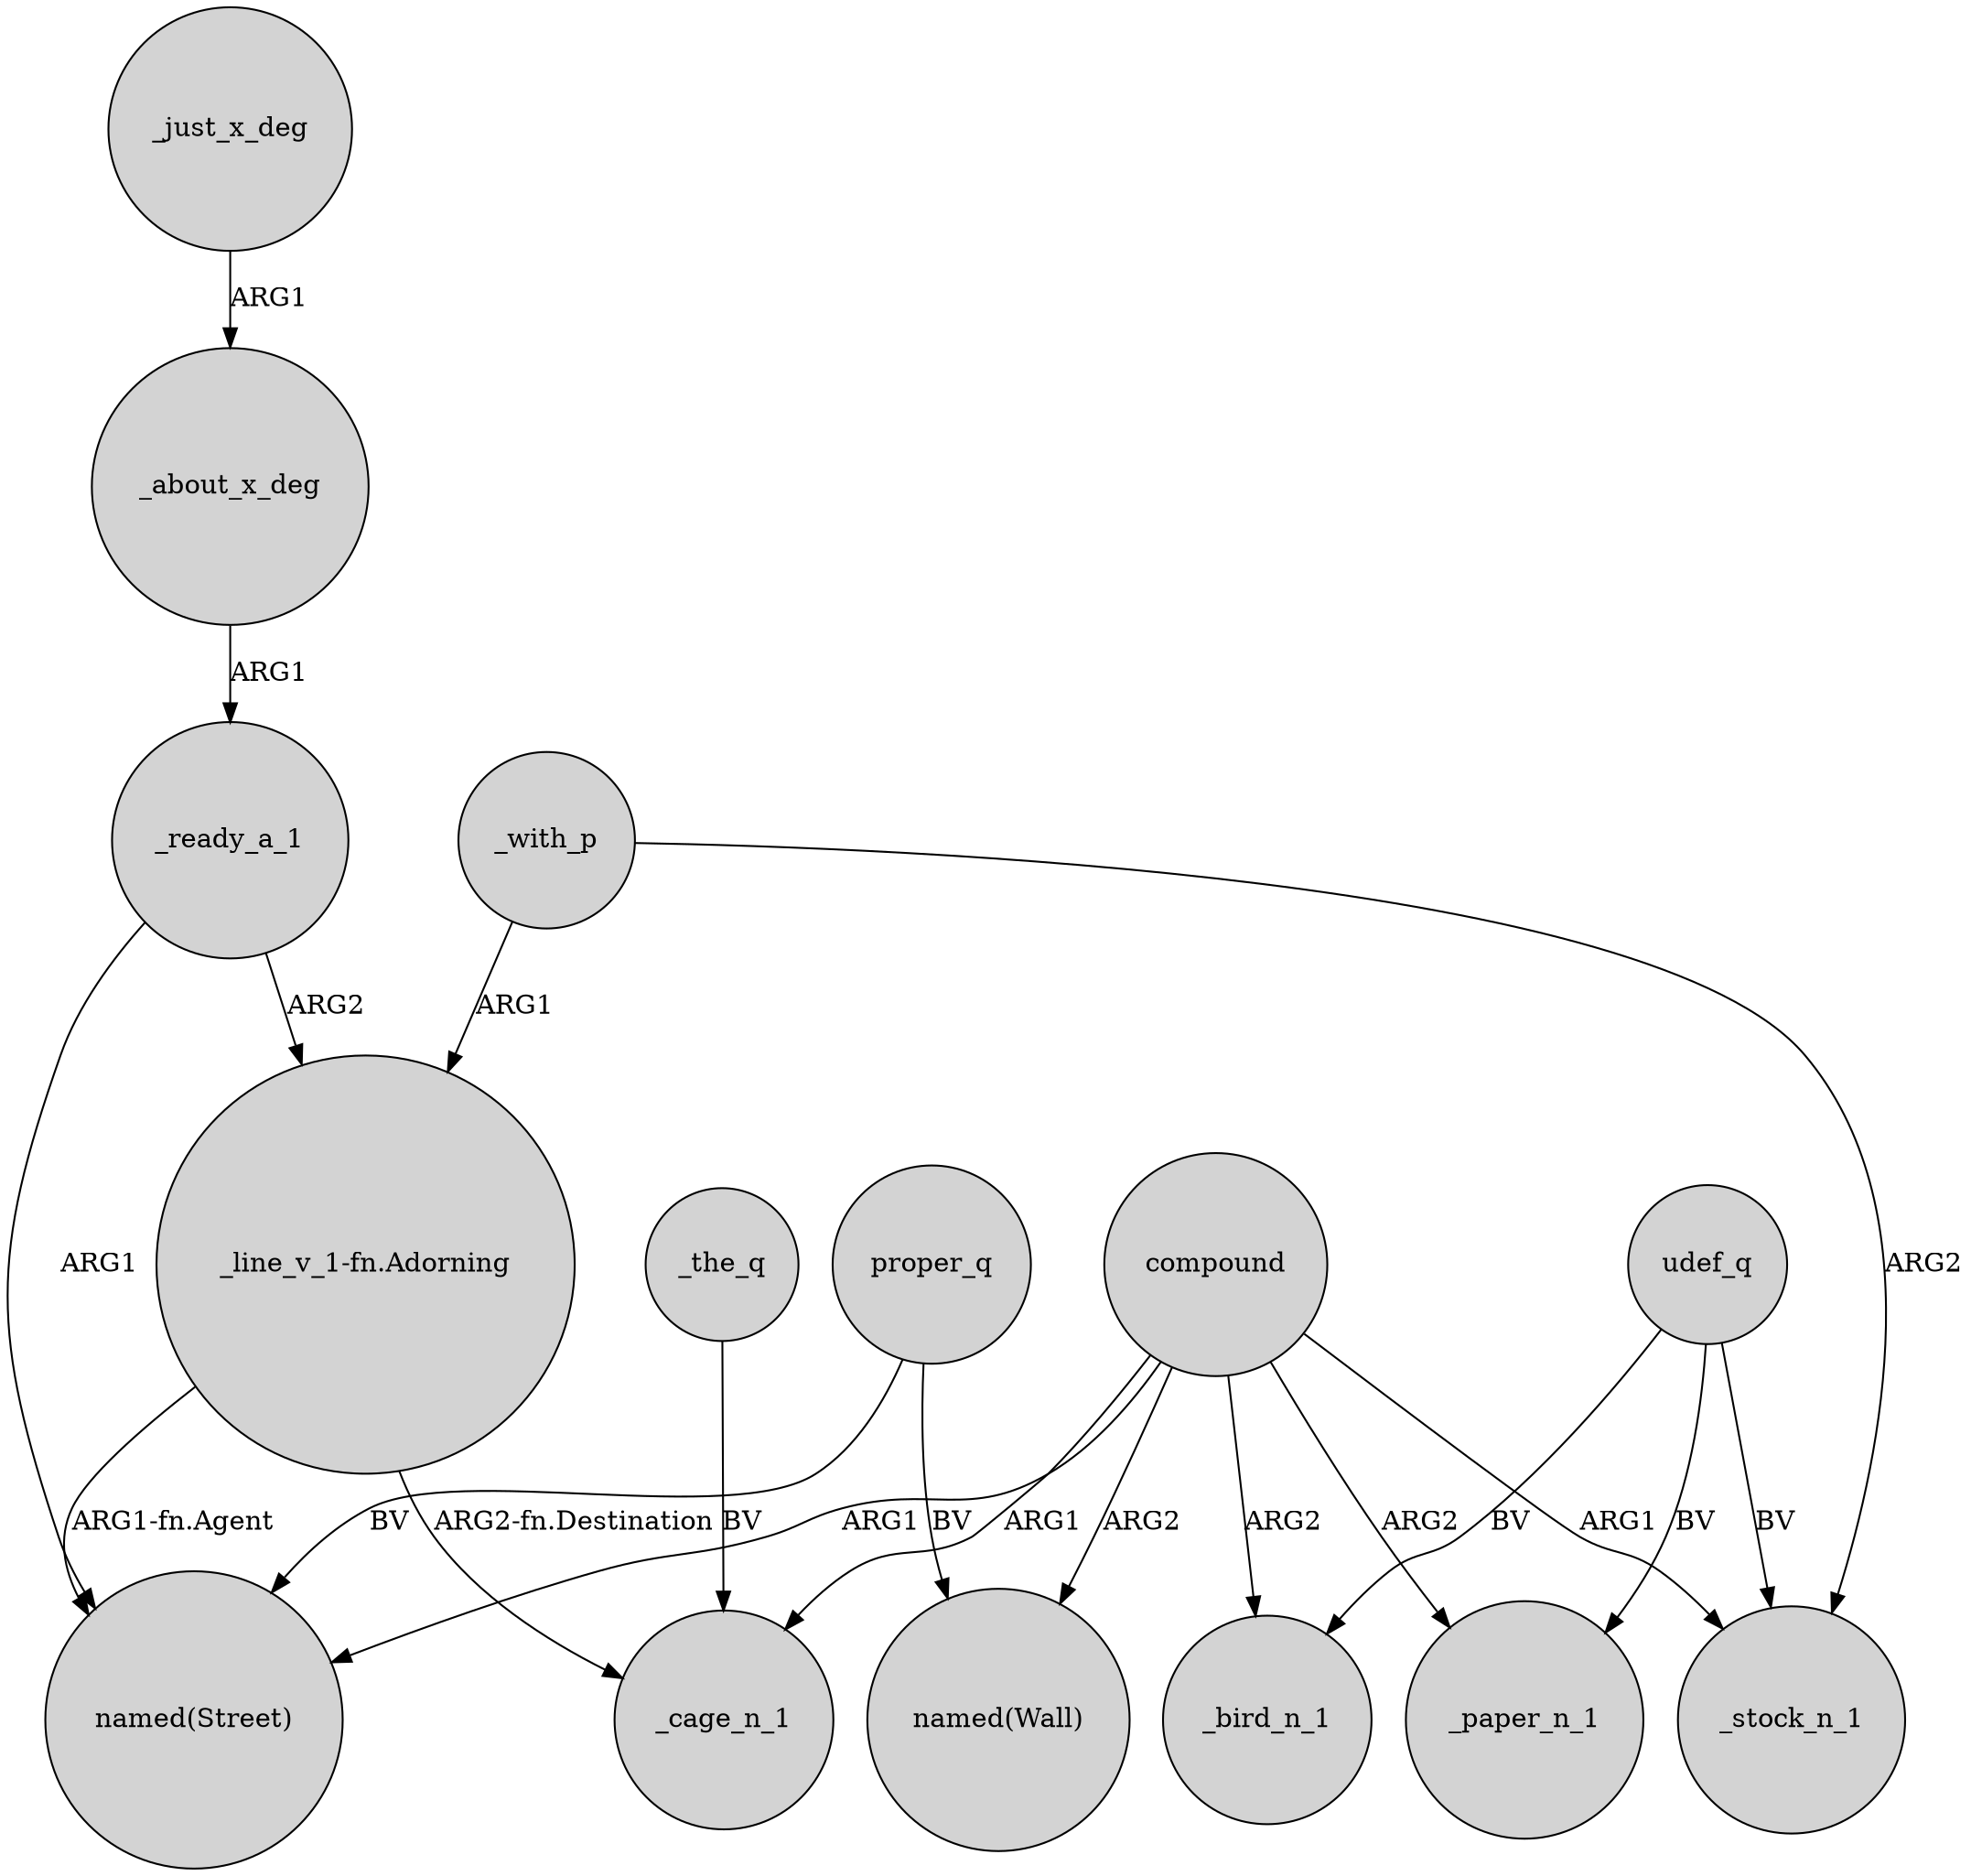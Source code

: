 digraph {
	node [shape=circle style=filled]
	"_line_v_1-fn.Adorning" -> "named(Street)" [label="ARG1-fn.Agent"]
	_with_p -> "_line_v_1-fn.Adorning" [label=ARG1]
	_just_x_deg -> _about_x_deg [label=ARG1]
	_about_x_deg -> _ready_a_1 [label=ARG1]
	compound -> "named(Street)" [label=ARG1]
	proper_q -> "named(Wall)" [label=BV]
	compound -> _stock_n_1 [label=ARG1]
	compound -> _bird_n_1 [label=ARG2]
	_with_p -> _stock_n_1 [label=ARG2]
	proper_q -> "named(Street)" [label=BV]
	_the_q -> _cage_n_1 [label=BV]
	compound -> "named(Wall)" [label=ARG2]
	udef_q -> _stock_n_1 [label=BV]
	udef_q -> _bird_n_1 [label=BV]
	compound -> _paper_n_1 [label=ARG2]
	_ready_a_1 -> "_line_v_1-fn.Adorning" [label=ARG2]
	udef_q -> _paper_n_1 [label=BV]
	"_line_v_1-fn.Adorning" -> _cage_n_1 [label="ARG2-fn.Destination"]
	_ready_a_1 -> "named(Street)" [label=ARG1]
	compound -> _cage_n_1 [label=ARG1]
}
